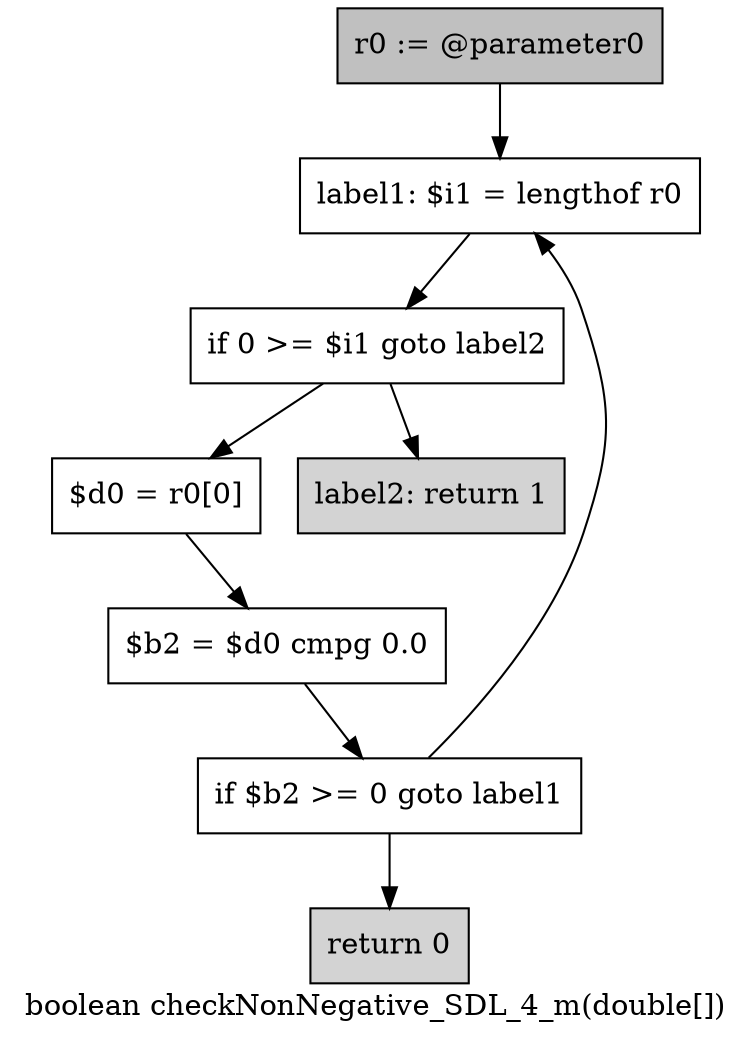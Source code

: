 digraph "boolean checkNonNegative_SDL_4_m(double[])" {
    label="boolean checkNonNegative_SDL_4_m(double[])";
    node [shape=box];
    "0" [style=filled,fillcolor=gray,label="r0 := @parameter0",];
    "1" [label="label1: $i1 = lengthof r0",];
    "0"->"1";
    "2" [label="if 0 >= $i1 goto label2",];
    "1"->"2";
    "3" [label="$d0 = r0[0]",];
    "2"->"3";
    "7" [style=filled,fillcolor=lightgray,label="label2: return 1",];
    "2"->"7";
    "4" [label="$b2 = $d0 cmpg 0.0",];
    "3"->"4";
    "5" [label="if $b2 >= 0 goto label1",];
    "4"->"5";
    "5"->"1";
    "6" [style=filled,fillcolor=lightgray,label="return 0",];
    "5"->"6";
}
